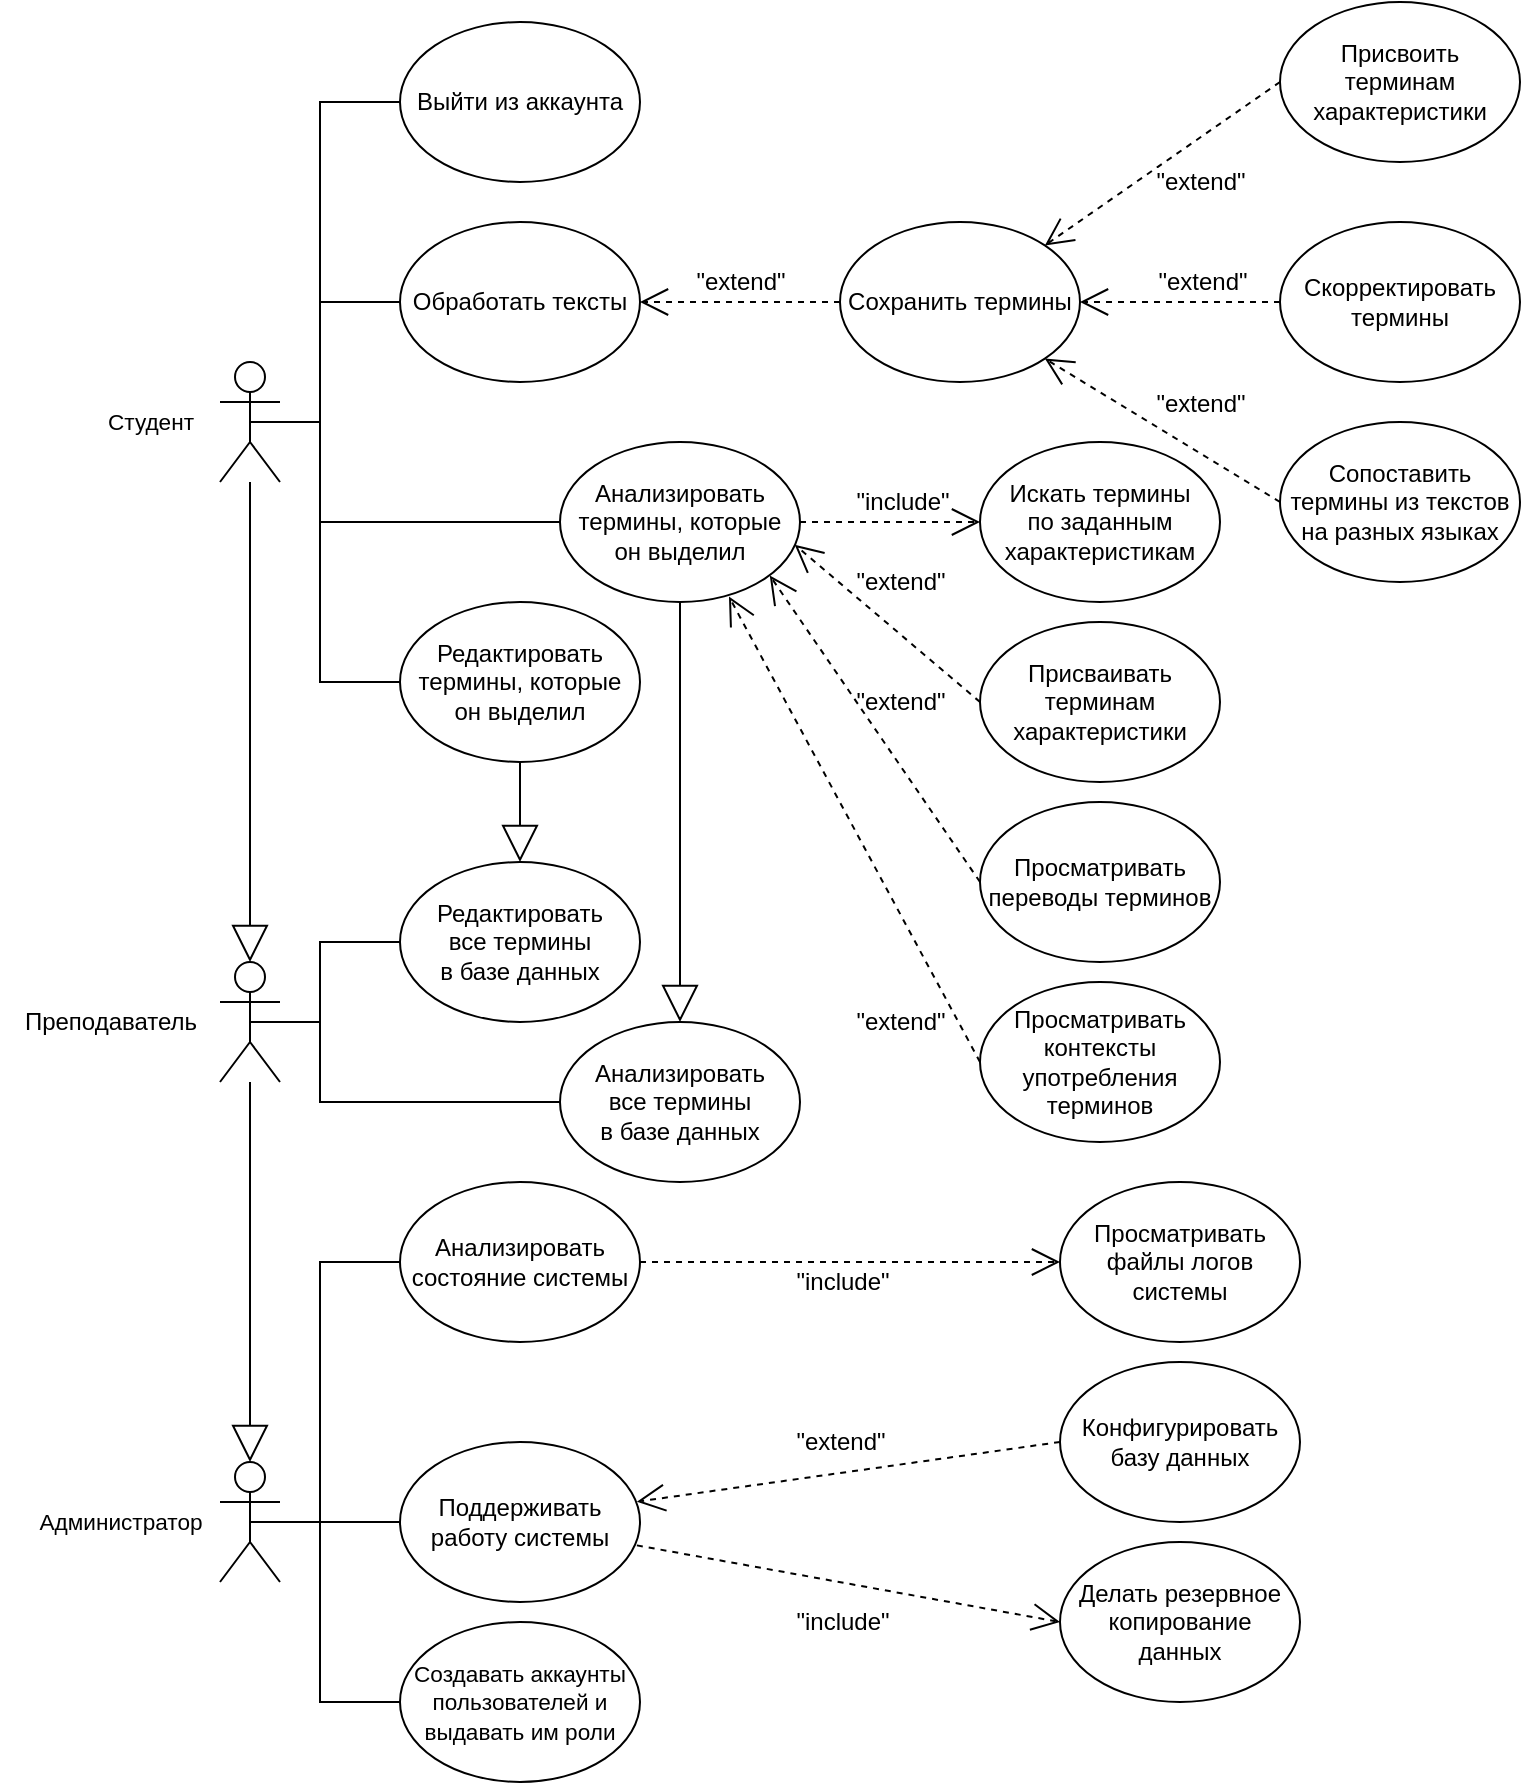<mxfile version="20.8.16" type="device"><diagram id="5Z5tZcm0EI0rBmQ7cpq6" name="All"><mxGraphModel dx="868" dy="452" grid="1" gridSize="10" guides="1" tooltips="1" connect="1" arrows="1" fold="1" page="1" pageScale="1" pageWidth="827" pageHeight="1169" math="0" shadow="0"><root><mxCell id="0"/><mxCell id="1" parent="0"/><mxCell id="zGxSoCr0wpbk-iCftkcr-1" value="" style="shape=umlActor;verticalLabelPosition=bottom;verticalAlign=top;html=1;outlineConnect=0;" parent="1" vertex="1"><mxGeometry x="430" y="330" width="30" height="60" as="geometry"/></mxCell><mxCell id="zGxSoCr0wpbk-iCftkcr-2" value="Обработать тексты" style="ellipse;whiteSpace=wrap;html=1;" parent="1" vertex="1"><mxGeometry x="520" y="260" width="120" height="80" as="geometry"/></mxCell><mxCell id="zGxSoCr0wpbk-iCftkcr-3" value="Сохранить термины" style="ellipse;whiteSpace=wrap;html=1;" parent="1" vertex="1"><mxGeometry x="740" y="260" width="120" height="80" as="geometry"/></mxCell><mxCell id="zGxSoCr0wpbk-iCftkcr-4" value="Выйти из аккаунта" style="ellipse;whiteSpace=wrap;html=1;" parent="1" vertex="1"><mxGeometry x="520" y="160" width="120" height="80" as="geometry"/></mxCell><mxCell id="zGxSoCr0wpbk-iCftkcr-5" value="Скорректировать термины" style="ellipse;whiteSpace=wrap;html=1;" parent="1" vertex="1"><mxGeometry x="960" y="260" width="120" height="80" as="geometry"/></mxCell><mxCell id="zGxSoCr0wpbk-iCftkcr-6" value="Присвоить&lt;br&gt;терминам характеристики" style="ellipse;whiteSpace=wrap;html=1;" parent="1" vertex="1"><mxGeometry x="960" y="150" width="120" height="80" as="geometry"/></mxCell><mxCell id="zGxSoCr0wpbk-iCftkcr-7" value="Сопоставить термины из текстов на разных языках" style="ellipse;whiteSpace=wrap;html=1;" parent="1" vertex="1"><mxGeometry x="960" y="360" width="120" height="80" as="geometry"/></mxCell><mxCell id="zGxSoCr0wpbk-iCftkcr-8" value="Анализировать термины, которые&lt;br&gt;он выделил" style="ellipse;whiteSpace=wrap;html=1;" parent="1" vertex="1"><mxGeometry x="600" y="370" width="120" height="80" as="geometry"/></mxCell><mxCell id="zGxSoCr0wpbk-iCftkcr-9" value="Редактировать термины, которые он выделил" style="ellipse;whiteSpace=wrap;html=1;" parent="1" vertex="1"><mxGeometry x="520" y="450" width="120" height="80" as="geometry"/></mxCell><mxCell id="zGxSoCr0wpbk-iCftkcr-10" value="Анализировать&lt;br&gt;все термины&lt;br&gt;в базе данных" style="ellipse;whiteSpace=wrap;html=1;" parent="1" vertex="1"><mxGeometry x="600" y="660" width="120" height="80" as="geometry"/></mxCell><mxCell id="zGxSoCr0wpbk-iCftkcr-11" value="Редактировать&lt;br&gt;все термины&lt;br&gt;в базе данных" style="ellipse;whiteSpace=wrap;html=1;" parent="1" vertex="1"><mxGeometry x="520" y="580" width="120" height="80" as="geometry"/></mxCell><mxCell id="zGxSoCr0wpbk-iCftkcr-12" value="Анализировать состояние системы" style="ellipse;whiteSpace=wrap;html=1;" parent="1" vertex="1"><mxGeometry x="520" y="740" width="120" height="80" as="geometry"/></mxCell><mxCell id="zGxSoCr0wpbk-iCftkcr-13" value="Поддерживать работу системы" style="ellipse;whiteSpace=wrap;html=1;" parent="1" vertex="1"><mxGeometry x="520" y="870" width="120" height="80" as="geometry"/></mxCell><mxCell id="zGxSoCr0wpbk-iCftkcr-14" value="Конфигурировать базу данных" style="ellipse;whiteSpace=wrap;html=1;" parent="1" vertex="1"><mxGeometry x="850" y="830" width="120" height="80" as="geometry"/></mxCell><mxCell id="zGxSoCr0wpbk-iCftkcr-15" value="Делать резервное копирование&lt;br&gt;данных" style="ellipse;whiteSpace=wrap;html=1;" parent="1" vertex="1"><mxGeometry x="850" y="920" width="120" height="80" as="geometry"/></mxCell><mxCell id="zGxSoCr0wpbk-iCftkcr-16" value="Просматривать файлы логов системы" style="ellipse;whiteSpace=wrap;html=1;" parent="1" vertex="1"><mxGeometry x="850" y="740" width="120" height="80" as="geometry"/></mxCell><mxCell id="zGxSoCr0wpbk-iCftkcr-17" value="Присваивать терминам характеристики" style="ellipse;whiteSpace=wrap;html=1;" parent="1" vertex="1"><mxGeometry x="810" y="460" width="120" height="80" as="geometry"/></mxCell><mxCell id="zGxSoCr0wpbk-iCftkcr-18" value="Искать термины&lt;br&gt;по заданным характеристикам" style="ellipse;whiteSpace=wrap;html=1;" parent="1" vertex="1"><mxGeometry x="810" y="370" width="120" height="80" as="geometry"/></mxCell><mxCell id="zGxSoCr0wpbk-iCftkcr-19" value="" style="shape=umlActor;verticalLabelPosition=bottom;verticalAlign=top;html=1;outlineConnect=0;" parent="1" vertex="1"><mxGeometry x="430" y="630" width="30" height="60" as="geometry"/></mxCell><mxCell id="zGxSoCr0wpbk-iCftkcr-20" value="" style="shape=umlActor;verticalLabelPosition=bottom;verticalAlign=top;html=1;outlineConnect=0;" parent="1" vertex="1"><mxGeometry x="430" y="880" width="30" height="60" as="geometry"/></mxCell><mxCell id="zGxSoCr0wpbk-iCftkcr-21" value="&lt;font style=&quot;font-size: 11.3px;&quot;&gt;Создавать аккаунты пользователей и выдавать им роли&lt;/font&gt;" style="ellipse;whiteSpace=wrap;html=1;" parent="1" vertex="1"><mxGeometry x="520" y="960" width="120" height="80" as="geometry"/></mxCell><mxCell id="zGxSoCr0wpbk-iCftkcr-22" value="" style="endArrow=none;html=1;rounded=0;exitX=0.5;exitY=0.5;exitDx=0;exitDy=0;exitPerimeter=0;entryX=0;entryY=0.5;entryDx=0;entryDy=0;" parent="1" source="zGxSoCr0wpbk-iCftkcr-1" target="zGxSoCr0wpbk-iCftkcr-4" edge="1"><mxGeometry width="50" height="50" relative="1" as="geometry"><mxPoint x="450" y="400" as="sourcePoint"/><mxPoint x="500" y="350" as="targetPoint"/><Array as="points"><mxPoint x="480" y="360"/><mxPoint x="480" y="200"/></Array></mxGeometry></mxCell><mxCell id="zGxSoCr0wpbk-iCftkcr-25" value="" style="endArrow=none;html=1;rounded=0;exitX=0.5;exitY=0.5;exitDx=0;exitDy=0;exitPerimeter=0;entryX=0;entryY=0.5;entryDx=0;entryDy=0;" parent="1" source="zGxSoCr0wpbk-iCftkcr-20" target="zGxSoCr0wpbk-iCftkcr-12" edge="1"><mxGeometry width="50" height="50" relative="1" as="geometry"><mxPoint x="450" y="300" as="sourcePoint"/><mxPoint x="500" y="250" as="targetPoint"/><Array as="points"><mxPoint x="480" y="910"/><mxPoint x="480" y="780"/></Array></mxGeometry></mxCell><mxCell id="zGxSoCr0wpbk-iCftkcr-26" value="" style="endArrow=none;html=1;rounded=0;exitX=0.5;exitY=0.5;exitDx=0;exitDy=0;exitPerimeter=0;entryX=0;entryY=0.5;entryDx=0;entryDy=0;" parent="1" source="zGxSoCr0wpbk-iCftkcr-20" target="zGxSoCr0wpbk-iCftkcr-21" edge="1"><mxGeometry width="50" height="50" relative="1" as="geometry"><mxPoint x="450" y="300" as="sourcePoint"/><mxPoint x="500" y="250" as="targetPoint"/><Array as="points"><mxPoint x="480" y="910"/><mxPoint x="480" y="1000"/></Array></mxGeometry></mxCell><mxCell id="zGxSoCr0wpbk-iCftkcr-27" value="" style="endArrow=none;html=1;rounded=0;exitX=0.5;exitY=0.5;exitDx=0;exitDy=0;exitPerimeter=0;entryX=0;entryY=0.5;entryDx=0;entryDy=0;" parent="1" source="zGxSoCr0wpbk-iCftkcr-20" target="zGxSoCr0wpbk-iCftkcr-13" edge="1"><mxGeometry width="50" height="50" relative="1" as="geometry"><mxPoint x="450" y="300" as="sourcePoint"/><mxPoint x="500" y="250" as="targetPoint"/><Array as="points"><mxPoint x="480" y="910"/></Array></mxGeometry></mxCell><mxCell id="zGxSoCr0wpbk-iCftkcr-28" value="" style="endArrow=none;html=1;rounded=0;exitX=0.5;exitY=0.5;exitDx=0;exitDy=0;exitPerimeter=0;entryX=0;entryY=0.5;entryDx=0;entryDy=0;" parent="1" source="zGxSoCr0wpbk-iCftkcr-19" target="zGxSoCr0wpbk-iCftkcr-11" edge="1"><mxGeometry width="50" height="50" relative="1" as="geometry"><mxPoint x="450" y="350" as="sourcePoint"/><mxPoint x="500" y="300" as="targetPoint"/><Array as="points"><mxPoint x="480" y="660"/><mxPoint x="480" y="620"/></Array></mxGeometry></mxCell><mxCell id="zGxSoCr0wpbk-iCftkcr-29" value="" style="endArrow=none;html=1;rounded=0;exitX=0.5;exitY=0.5;exitDx=0;exitDy=0;exitPerimeter=0;entryX=0;entryY=0.5;entryDx=0;entryDy=0;" parent="1" source="zGxSoCr0wpbk-iCftkcr-19" target="zGxSoCr0wpbk-iCftkcr-10" edge="1"><mxGeometry width="50" height="50" relative="1" as="geometry"><mxPoint x="450" y="350" as="sourcePoint"/><mxPoint x="500" y="300" as="targetPoint"/><Array as="points"><mxPoint x="480" y="660"/><mxPoint x="480" y="700"/></Array></mxGeometry></mxCell><mxCell id="zGxSoCr0wpbk-iCftkcr-30" value="" style="endArrow=none;html=1;rounded=0;exitX=0.5;exitY=0.5;exitDx=0;exitDy=0;exitPerimeter=0;entryX=0;entryY=0.5;entryDx=0;entryDy=0;" parent="1" source="zGxSoCr0wpbk-iCftkcr-1" target="zGxSoCr0wpbk-iCftkcr-9" edge="1"><mxGeometry width="50" height="50" relative="1" as="geometry"><mxPoint x="450" y="350" as="sourcePoint"/><mxPoint x="500" y="300" as="targetPoint"/><Array as="points"><mxPoint x="480" y="360"/><mxPoint x="480" y="490"/></Array></mxGeometry></mxCell><mxCell id="zGxSoCr0wpbk-iCftkcr-31" value="" style="endArrow=none;html=1;rounded=0;exitX=0.5;exitY=0.5;exitDx=0;exitDy=0;exitPerimeter=0;entryX=0;entryY=0.5;entryDx=0;entryDy=0;" parent="1" source="zGxSoCr0wpbk-iCftkcr-1" target="zGxSoCr0wpbk-iCftkcr-8" edge="1"><mxGeometry width="50" height="50" relative="1" as="geometry"><mxPoint x="450" y="350" as="sourcePoint"/><mxPoint x="500" y="300" as="targetPoint"/><Array as="points"><mxPoint x="480" y="360"/><mxPoint x="480" y="410"/></Array></mxGeometry></mxCell><mxCell id="zGxSoCr0wpbk-iCftkcr-32" value="" style="endArrow=none;html=1;rounded=0;exitX=0.5;exitY=0.5;exitDx=0;exitDy=0;exitPerimeter=0;entryX=0;entryY=0.5;entryDx=0;entryDy=0;" parent="1" source="zGxSoCr0wpbk-iCftkcr-1" target="zGxSoCr0wpbk-iCftkcr-2" edge="1"><mxGeometry width="50" height="50" relative="1" as="geometry"><mxPoint x="450" y="400" as="sourcePoint"/><mxPoint x="500" y="350" as="targetPoint"/><Array as="points"><mxPoint x="480" y="360"/><mxPoint x="480" y="300"/></Array></mxGeometry></mxCell><mxCell id="zGxSoCr0wpbk-iCftkcr-35" value="" style="endArrow=block;endSize=16;endFill=0;html=1;rounded=0;exitX=0.5;exitY=1;exitDx=0;exitDy=0;entryX=0.5;entryY=0;entryDx=0;entryDy=0;" parent="1" source="zGxSoCr0wpbk-iCftkcr-9" target="zGxSoCr0wpbk-iCftkcr-11" edge="1"><mxGeometry width="160" relative="1" as="geometry"><mxPoint x="690" y="620" as="sourcePoint"/><mxPoint x="850" y="620" as="targetPoint"/></mxGeometry></mxCell><mxCell id="zGxSoCr0wpbk-iCftkcr-36" value="" style="endArrow=block;endSize=16;endFill=0;html=1;rounded=0;exitX=0.5;exitY=1;exitDx=0;exitDy=0;entryX=0.5;entryY=0;entryDx=0;entryDy=0;" parent="1" source="zGxSoCr0wpbk-iCftkcr-8" target="zGxSoCr0wpbk-iCftkcr-10" edge="1"><mxGeometry x="0.14" y="46" width="160" relative="1" as="geometry"><mxPoint x="550" y="570" as="sourcePoint"/><mxPoint x="410" y="725" as="targetPoint"/><mxPoint as="offset"/></mxGeometry></mxCell><mxCell id="zGxSoCr0wpbk-iCftkcr-37" value="" style="endArrow=block;endSize=16;endFill=0;html=1;rounded=0;entryX=0.5;entryY=0;entryDx=0;entryDy=0;entryPerimeter=0;" parent="1" source="zGxSoCr0wpbk-iCftkcr-1" target="zGxSoCr0wpbk-iCftkcr-19" edge="1"><mxGeometry x="0.14" y="46" width="160" relative="1" as="geometry"><mxPoint x="593.574" y="438.284" as="sourcePoint"/><mxPoint x="436" y="595" as="targetPoint"/><mxPoint as="offset"/></mxGeometry></mxCell><mxCell id="zGxSoCr0wpbk-iCftkcr-38" value="" style="endArrow=block;endSize=16;endFill=0;html=1;rounded=0;entryX=0.5;entryY=0;entryDx=0;entryDy=0;entryPerimeter=0;" parent="1" source="zGxSoCr0wpbk-iCftkcr-19" target="zGxSoCr0wpbk-iCftkcr-20" edge="1"><mxGeometry x="0.14" y="46" width="160" relative="1" as="geometry"><mxPoint x="603.574" y="448.284" as="sourcePoint"/><mxPoint x="446" y="605" as="targetPoint"/><mxPoint as="offset"/></mxGeometry></mxCell><mxCell id="zGxSoCr0wpbk-iCftkcr-40" value="Просматривать контексты употребления терминов" style="ellipse;whiteSpace=wrap;html=1;" parent="1" vertex="1"><mxGeometry x="810" y="640" width="120" height="80" as="geometry"/></mxCell><mxCell id="zGxSoCr0wpbk-iCftkcr-41" value="Просматривать переводы терминов" style="ellipse;whiteSpace=wrap;html=1;" parent="1" vertex="1"><mxGeometry x="810" y="550" width="120" height="80" as="geometry"/></mxCell><mxCell id="zGxSoCr0wpbk-iCftkcr-42" value="" style="endArrow=open;endSize=12;dashed=1;html=1;rounded=0;exitX=0.987;exitY=0.646;exitDx=0;exitDy=0;entryX=0;entryY=0.5;entryDx=0;entryDy=0;exitPerimeter=0;" parent="1" source="zGxSoCr0wpbk-iCftkcr-13" target="zGxSoCr0wpbk-iCftkcr-15" edge="1"><mxGeometry width="160" relative="1" as="geometry"><mxPoint x="900" y="920" as="sourcePoint"/><mxPoint x="1060" y="920" as="targetPoint"/></mxGeometry></mxCell><mxCell id="zGxSoCr0wpbk-iCftkcr-45" value="&quot;include&quot;" style="edgeLabel;html=1;align=center;verticalAlign=middle;resizable=0;points=[];fontSize=12;labelBackgroundColor=none;" parent="zGxSoCr0wpbk-iCftkcr-42" vertex="1" connectable="0"><mxGeometry x="-0.166" relative="1" as="geometry"><mxPoint x="14" y="22" as="offset"/></mxGeometry></mxCell><mxCell id="zGxSoCr0wpbk-iCftkcr-43" value="" style="endArrow=open;endSize=12;dashed=1;html=1;rounded=0;exitX=0;exitY=0.5;exitDx=0;exitDy=0;entryX=0.987;entryY=0.373;entryDx=0;entryDy=0;entryPerimeter=0;" parent="1" source="zGxSoCr0wpbk-iCftkcr-14" target="zGxSoCr0wpbk-iCftkcr-13" edge="1"><mxGeometry width="160" relative="1" as="geometry"><mxPoint x="650" y="960" as="sourcePoint"/><mxPoint x="750" y="1010" as="targetPoint"/></mxGeometry></mxCell><mxCell id="zGxSoCr0wpbk-iCftkcr-46" value="&quot;extend&quot;" style="edgeLabel;html=1;align=center;verticalAlign=middle;resizable=0;points=[];fontSize=12;labelBackgroundColor=none;" parent="zGxSoCr0wpbk-iCftkcr-43" vertex="1" connectable="0"><mxGeometry x="-0.211" y="1" relative="1" as="geometry"><mxPoint x="-27" y="-13" as="offset"/></mxGeometry></mxCell><mxCell id="zGxSoCr0wpbk-iCftkcr-47" value="" style="endArrow=open;endSize=12;dashed=1;html=1;rounded=0;exitX=1;exitY=0.5;exitDx=0;exitDy=0;entryX=0;entryY=0.5;entryDx=0;entryDy=0;" parent="1" source="zGxSoCr0wpbk-iCftkcr-12" target="zGxSoCr0wpbk-iCftkcr-16" edge="1"><mxGeometry width="160" relative="1" as="geometry"><mxPoint x="650" y="960" as="sourcePoint"/><mxPoint x="750" y="1010" as="targetPoint"/></mxGeometry></mxCell><mxCell id="zGxSoCr0wpbk-iCftkcr-48" value="&quot;include&quot;" style="edgeLabel;html=1;align=center;verticalAlign=middle;resizable=0;points=[];fontSize=12;labelBackgroundColor=none;" parent="zGxSoCr0wpbk-iCftkcr-47" vertex="1" connectable="0"><mxGeometry x="-0.166" relative="1" as="geometry"><mxPoint x="13" y="10" as="offset"/></mxGeometry></mxCell><mxCell id="zGxSoCr0wpbk-iCftkcr-53" value="" style="endArrow=open;endSize=12;dashed=1;html=1;rounded=0;exitX=1;exitY=0.5;exitDx=0;exitDy=0;entryX=0;entryY=0.5;entryDx=0;entryDy=0;" parent="1" source="zGxSoCr0wpbk-iCftkcr-8" target="zGxSoCr0wpbk-iCftkcr-18" edge="1"><mxGeometry width="160" relative="1" as="geometry"><mxPoint x="620" y="420" as="sourcePoint"/><mxPoint x="700" y="670" as="targetPoint"/></mxGeometry></mxCell><mxCell id="zGxSoCr0wpbk-iCftkcr-54" value="&quot;include&quot;" style="edgeLabel;html=1;align=center;verticalAlign=middle;resizable=0;points=[];fontSize=12;labelBackgroundColor=none;" parent="zGxSoCr0wpbk-iCftkcr-53" vertex="1" connectable="0"><mxGeometry x="-0.166" relative="1" as="geometry"><mxPoint x="13" y="-10" as="offset"/></mxGeometry></mxCell><mxCell id="zGxSoCr0wpbk-iCftkcr-57" value="" style="endArrow=open;endSize=12;dashed=1;html=1;rounded=0;exitX=0;exitY=0.5;exitDx=0;exitDy=0;entryX=0.978;entryY=0.642;entryDx=0;entryDy=0;entryPerimeter=0;" parent="1" source="zGxSoCr0wpbk-iCftkcr-17" target="zGxSoCr0wpbk-iCftkcr-8" edge="1"><mxGeometry width="160" relative="1" as="geometry"><mxPoint x="680" y="440" as="sourcePoint"/><mxPoint x="720" y="420" as="targetPoint"/></mxGeometry></mxCell><mxCell id="zGxSoCr0wpbk-iCftkcr-58" value="&lt;font style=&quot;font-size: 12px;&quot;&gt;&quot;extend&quot;&lt;/font&gt;" style="edgeLabel;html=1;align=center;verticalAlign=middle;resizable=0;points=[];labelBackgroundColor=none;fontSize=12;" parent="zGxSoCr0wpbk-iCftkcr-57" vertex="1" connectable="0"><mxGeometry x="-0.211" y="1" relative="1" as="geometry"><mxPoint x="-3" y="-30" as="offset"/></mxGeometry></mxCell><mxCell id="zGxSoCr0wpbk-iCftkcr-59" value="" style="endArrow=open;endSize=12;dashed=1;html=1;rounded=0;exitX=0;exitY=0.5;exitDx=0;exitDy=0;entryX=0.874;entryY=0.834;entryDx=0;entryDy=0;entryPerimeter=0;" parent="1" source="zGxSoCr0wpbk-iCftkcr-41" target="zGxSoCr0wpbk-iCftkcr-8" edge="1"><mxGeometry width="160" relative="1" as="geometry"><mxPoint x="680" y="380" as="sourcePoint"/><mxPoint x="610" y="410" as="targetPoint"/></mxGeometry></mxCell><mxCell id="zGxSoCr0wpbk-iCftkcr-60" value="&lt;font style=&quot;font-size: 12px;&quot;&gt;&quot;extend&quot;&lt;/font&gt;" style="edgeLabel;html=1;align=center;verticalAlign=middle;resizable=0;points=[];fontSize=12;labelBackgroundColor=none;" parent="zGxSoCr0wpbk-iCftkcr-59" vertex="1" connectable="0"><mxGeometry x="-0.211" y="1" relative="1" as="geometry"><mxPoint x="2" y="-30" as="offset"/></mxGeometry></mxCell><mxCell id="zGxSoCr0wpbk-iCftkcr-61" value="" style="endArrow=open;endSize=12;dashed=1;html=1;rounded=0;exitX=0;exitY=0.5;exitDx=0;exitDy=0;entryX=0.704;entryY=0.966;entryDx=0;entryDy=0;entryPerimeter=0;" parent="1" source="zGxSoCr0wpbk-iCftkcr-40" target="zGxSoCr0wpbk-iCftkcr-8" edge="1"><mxGeometry width="160" relative="1" as="geometry"><mxPoint x="690" y="570" as="sourcePoint"/><mxPoint x="592.426" y="438.284" as="targetPoint"/></mxGeometry></mxCell><mxCell id="zGxSoCr0wpbk-iCftkcr-62" value="&quot;extend&quot;" style="edgeLabel;html=1;align=center;verticalAlign=middle;resizable=0;points=[];fontSize=12;labelBackgroundColor=none;" parent="zGxSoCr0wpbk-iCftkcr-61" vertex="1" connectable="0"><mxGeometry x="-0.211" y="1" relative="1" as="geometry"><mxPoint x="10" y="71" as="offset"/></mxGeometry></mxCell><mxCell id="zGxSoCr0wpbk-iCftkcr-64" value="" style="endArrow=open;endSize=12;dashed=1;html=1;rounded=0;exitX=0;exitY=0.5;exitDx=0;exitDy=0;entryX=1;entryY=0.5;entryDx=0;entryDy=0;" parent="1" source="zGxSoCr0wpbk-iCftkcr-3" target="zGxSoCr0wpbk-iCftkcr-2" edge="1"><mxGeometry width="160" relative="1" as="geometry"><mxPoint x="720" y="450" as="sourcePoint"/><mxPoint x="650" y="480" as="targetPoint"/></mxGeometry></mxCell><mxCell id="zGxSoCr0wpbk-iCftkcr-65" value="&quot;extend&quot;" style="edgeLabel;html=1;align=center;verticalAlign=middle;resizable=0;points=[];fontSize=12;" parent="zGxSoCr0wpbk-iCftkcr-64" vertex="1" connectable="0"><mxGeometry x="-0.211" y="1" relative="1" as="geometry"><mxPoint x="-11" y="-11" as="offset"/></mxGeometry></mxCell><mxCell id="zGxSoCr0wpbk-iCftkcr-66" value="" style="endArrow=open;endSize=12;dashed=1;html=1;rounded=0;exitX=0;exitY=0.5;exitDx=0;exitDy=0;entryX=1;entryY=1;entryDx=0;entryDy=0;" parent="1" source="zGxSoCr0wpbk-iCftkcr-7" target="zGxSoCr0wpbk-iCftkcr-3" edge="1"><mxGeometry width="160" relative="1" as="geometry"><mxPoint x="760" y="460" as="sourcePoint"/><mxPoint x="690" y="490" as="targetPoint"/></mxGeometry></mxCell><mxCell id="zGxSoCr0wpbk-iCftkcr-67" value="&quot;extend&quot;" style="edgeLabel;html=1;align=center;verticalAlign=middle;resizable=0;points=[];fontSize=12;" parent="zGxSoCr0wpbk-iCftkcr-66" vertex="1" connectable="0"><mxGeometry x="-0.211" y="1" relative="1" as="geometry"><mxPoint x="7" y="-22" as="offset"/></mxGeometry></mxCell><mxCell id="zGxSoCr0wpbk-iCftkcr-68" value="" style="endArrow=open;endSize=12;dashed=1;html=1;rounded=0;exitX=0;exitY=0.5;exitDx=0;exitDy=0;entryX=1;entryY=0.5;entryDx=0;entryDy=0;" parent="1" source="zGxSoCr0wpbk-iCftkcr-5" target="zGxSoCr0wpbk-iCftkcr-3" edge="1"><mxGeometry width="160" relative="1" as="geometry"><mxPoint x="910" y="410" as="sourcePoint"/><mxPoint x="852.426" y="338.284" as="targetPoint"/></mxGeometry></mxCell><mxCell id="zGxSoCr0wpbk-iCftkcr-69" value="&quot;extend&quot;" style="edgeLabel;html=1;align=center;verticalAlign=middle;resizable=0;points=[];fontSize=12;" parent="zGxSoCr0wpbk-iCftkcr-68" vertex="1" connectable="0"><mxGeometry x="-0.211" y="1" relative="1" as="geometry"><mxPoint y="-11" as="offset"/></mxGeometry></mxCell><mxCell id="zGxSoCr0wpbk-iCftkcr-70" value="" style="endArrow=open;endSize=12;dashed=1;html=1;rounded=0;exitX=0;exitY=0.5;exitDx=0;exitDy=0;entryX=1;entryY=0;entryDx=0;entryDy=0;" parent="1" source="zGxSoCr0wpbk-iCftkcr-6" target="zGxSoCr0wpbk-iCftkcr-3" edge="1"><mxGeometry width="160" relative="1" as="geometry"><mxPoint x="910" y="310" as="sourcePoint"/><mxPoint x="870" y="310" as="targetPoint"/></mxGeometry></mxCell><mxCell id="zGxSoCr0wpbk-iCftkcr-71" value="&quot;extend&quot;" style="edgeLabel;html=1;align=center;verticalAlign=middle;resizable=0;points=[];fontSize=12;" parent="zGxSoCr0wpbk-iCftkcr-70" vertex="1" connectable="0"><mxGeometry x="-0.211" y="1" relative="1" as="geometry"><mxPoint x="6" y="17" as="offset"/></mxGeometry></mxCell><mxCell id="zGxSoCr0wpbk-iCftkcr-82" value="Студент" style="text;html=1;align=center;verticalAlign=middle;resizable=0;points=[];autosize=1;strokeColor=none;fillColor=none;fontSize=11.3;" parent="1" vertex="1"><mxGeometry x="360" y="345" width="70" height="30" as="geometry"/></mxCell><mxCell id="zGxSoCr0wpbk-iCftkcr-83" value="&lt;span style=&quot;font-size: 12px;&quot;&gt;Преподаватель&lt;/span&gt;" style="text;html=1;align=center;verticalAlign=middle;resizable=0;points=[];autosize=1;strokeColor=none;fillColor=none;fontSize=11.3;" parent="1" vertex="1"><mxGeometry x="320" y="645" width="110" height="30" as="geometry"/></mxCell><mxCell id="zGxSoCr0wpbk-iCftkcr-85" value="Администратор" style="text;html=1;align=center;verticalAlign=middle;resizable=0;points=[];autosize=1;strokeColor=none;fillColor=none;fontSize=11.3;" parent="1" vertex="1"><mxGeometry x="330" y="895" width="100" height="30" as="geometry"/></mxCell></root></mxGraphModel></diagram></mxfile>